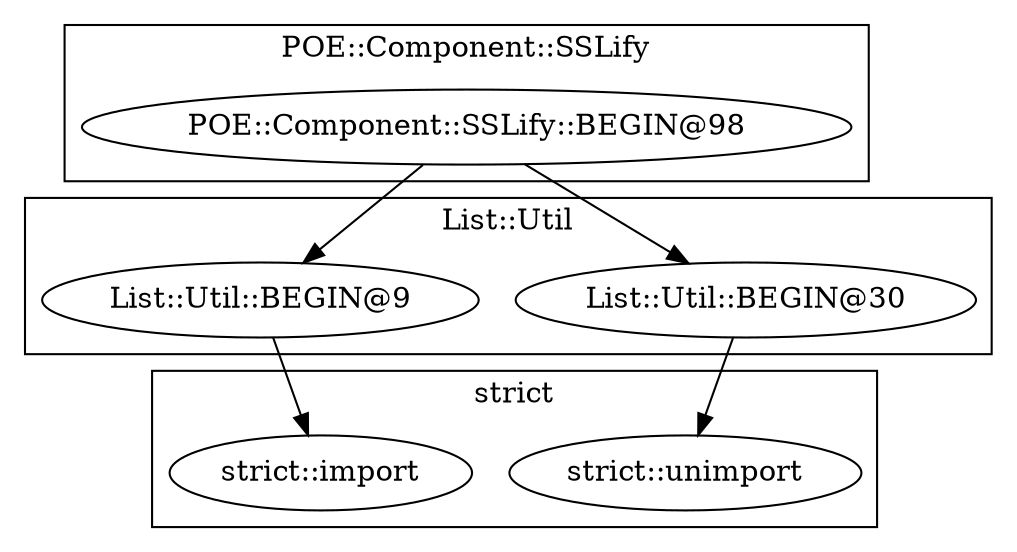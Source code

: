 digraph {
graph [overlap=false]
subgraph cluster_strict {
	label="strict";
	"strict::unimport";
	"strict::import";
}
subgraph cluster_List_Util {
	label="List::Util";
	"List::Util::BEGIN@9";
	"List::Util::BEGIN@30";
}
subgraph cluster_POE_Component_SSLify {
	label="POE::Component::SSLify";
	"POE::Component::SSLify::BEGIN@98";
}
"List::Util::BEGIN@30" -> "strict::unimport";
"POE::Component::SSLify::BEGIN@98" -> "List::Util::BEGIN@9";
"POE::Component::SSLify::BEGIN@98" -> "List::Util::BEGIN@30";
"List::Util::BEGIN@9" -> "strict::import";
}
